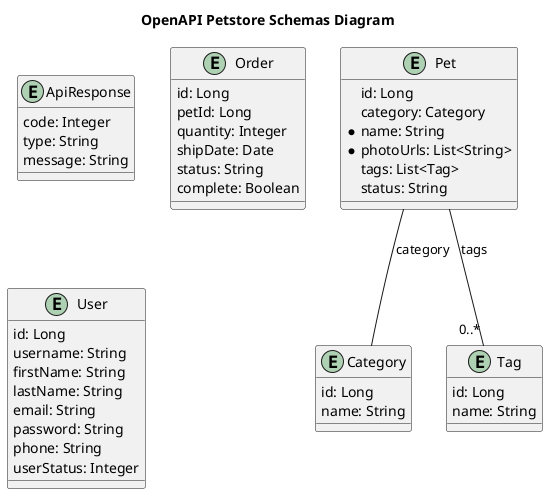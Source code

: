 @startuml

title OpenAPI Petstore Schemas Diagram

entity ApiResponse {
    code: Integer
    type: String
    message: String
}

entity Category {
    id: Long
    name: String
}

entity Order {
    id: Long
    petId: Long
    quantity: Integer
    shipDate: Date
    status: String
    complete: Boolean
}

entity Pet {
    id: Long
    category: Category
    * name: String
    * photoUrls: List<String>
    tags: List<Tag>
    status: String
}

entity Tag {
    id: Long
    name: String
}

entity User {
    id: Long
    username: String
    firstName: String
    lastName: String
    email: String
    password: String
    phone: String
    userStatus: Integer
}


Pet -- Category : category
Pet -- "0..*" Tag : tags

@enduml